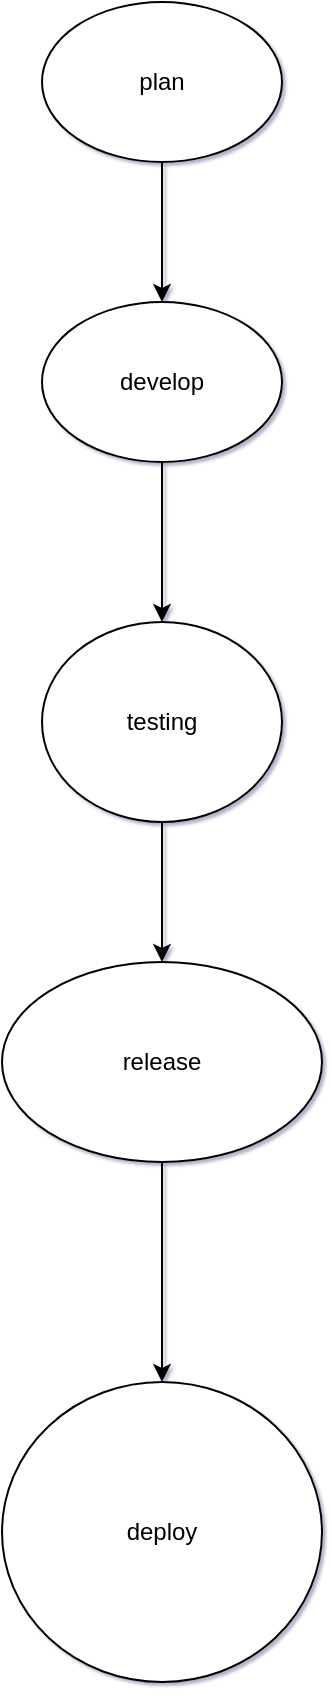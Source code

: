 <mxfile version="28.2.0">
  <diagram name="Page-1" id="Qk5kIvOyHzb302y1McfY">
    <mxGraphModel dx="1226" dy="661" grid="1" gridSize="10" guides="1" tooltips="1" connect="1" arrows="1" fold="1" page="1" pageScale="1" pageWidth="850" pageHeight="1100" background="light-dark(#ffffff, #d70909)" math="0" shadow="1">
      <root>
        <mxCell id="0" />
        <mxCell id="1" parent="0" />
        <mxCell id="_i00NOxdfU79s_sq9cTh-6" value="" style="edgeStyle=orthogonalEdgeStyle;rounded=0;orthogonalLoop=1;jettySize=auto;html=1;" edge="1" parent="1" source="_i00NOxdfU79s_sq9cTh-1" target="_i00NOxdfU79s_sq9cTh-5">
          <mxGeometry relative="1" as="geometry" />
        </mxCell>
        <mxCell id="_i00NOxdfU79s_sq9cTh-1" value="plan" style="ellipse;whiteSpace=wrap;html=1;" vertex="1" parent="1">
          <mxGeometry x="330" y="60" width="120" height="80" as="geometry" />
        </mxCell>
        <mxCell id="_i00NOxdfU79s_sq9cTh-10" value="" style="edgeStyle=orthogonalEdgeStyle;rounded=0;orthogonalLoop=1;jettySize=auto;html=1;" edge="1" parent="1" source="_i00NOxdfU79s_sq9cTh-5" target="_i00NOxdfU79s_sq9cTh-9">
          <mxGeometry relative="1" as="geometry" />
        </mxCell>
        <mxCell id="_i00NOxdfU79s_sq9cTh-5" value="develop" style="ellipse;whiteSpace=wrap;html=1;" vertex="1" parent="1">
          <mxGeometry x="330" y="210" width="120" height="80" as="geometry" />
        </mxCell>
        <mxCell id="_i00NOxdfU79s_sq9cTh-12" value="" style="edgeStyle=orthogonalEdgeStyle;rounded=0;orthogonalLoop=1;jettySize=auto;html=1;" edge="1" parent="1" source="_i00NOxdfU79s_sq9cTh-9" target="_i00NOxdfU79s_sq9cTh-11">
          <mxGeometry relative="1" as="geometry" />
        </mxCell>
        <mxCell id="_i00NOxdfU79s_sq9cTh-9" value="testing" style="ellipse;whiteSpace=wrap;html=1;" vertex="1" parent="1">
          <mxGeometry x="330" y="370" width="120" height="100" as="geometry" />
        </mxCell>
        <mxCell id="_i00NOxdfU79s_sq9cTh-15" value="" style="edgeStyle=orthogonalEdgeStyle;rounded=0;orthogonalLoop=1;jettySize=auto;html=1;" edge="1" parent="1" source="_i00NOxdfU79s_sq9cTh-11" target="_i00NOxdfU79s_sq9cTh-14">
          <mxGeometry relative="1" as="geometry" />
        </mxCell>
        <mxCell id="_i00NOxdfU79s_sq9cTh-11" value="release" style="ellipse;whiteSpace=wrap;html=1;" vertex="1" parent="1">
          <mxGeometry x="310" y="540" width="160" height="100" as="geometry" />
        </mxCell>
        <mxCell id="_i00NOxdfU79s_sq9cTh-16" style="edgeStyle=orthogonalEdgeStyle;rounded=0;orthogonalLoop=1;jettySize=auto;html=1;" edge="1" parent="1" source="_i00NOxdfU79s_sq9cTh-14">
          <mxGeometry relative="1" as="geometry">
            <mxPoint x="390" y="850" as="targetPoint" />
            <Array as="points">
              <mxPoint x="390" y="840" />
              <mxPoint x="391" y="850" />
            </Array>
          </mxGeometry>
        </mxCell>
        <mxCell id="_i00NOxdfU79s_sq9cTh-14" value="deploy" style="ellipse;whiteSpace=wrap;html=1;" vertex="1" parent="1">
          <mxGeometry x="310" y="750" width="160" height="150" as="geometry" />
        </mxCell>
      </root>
    </mxGraphModel>
  </diagram>
</mxfile>
